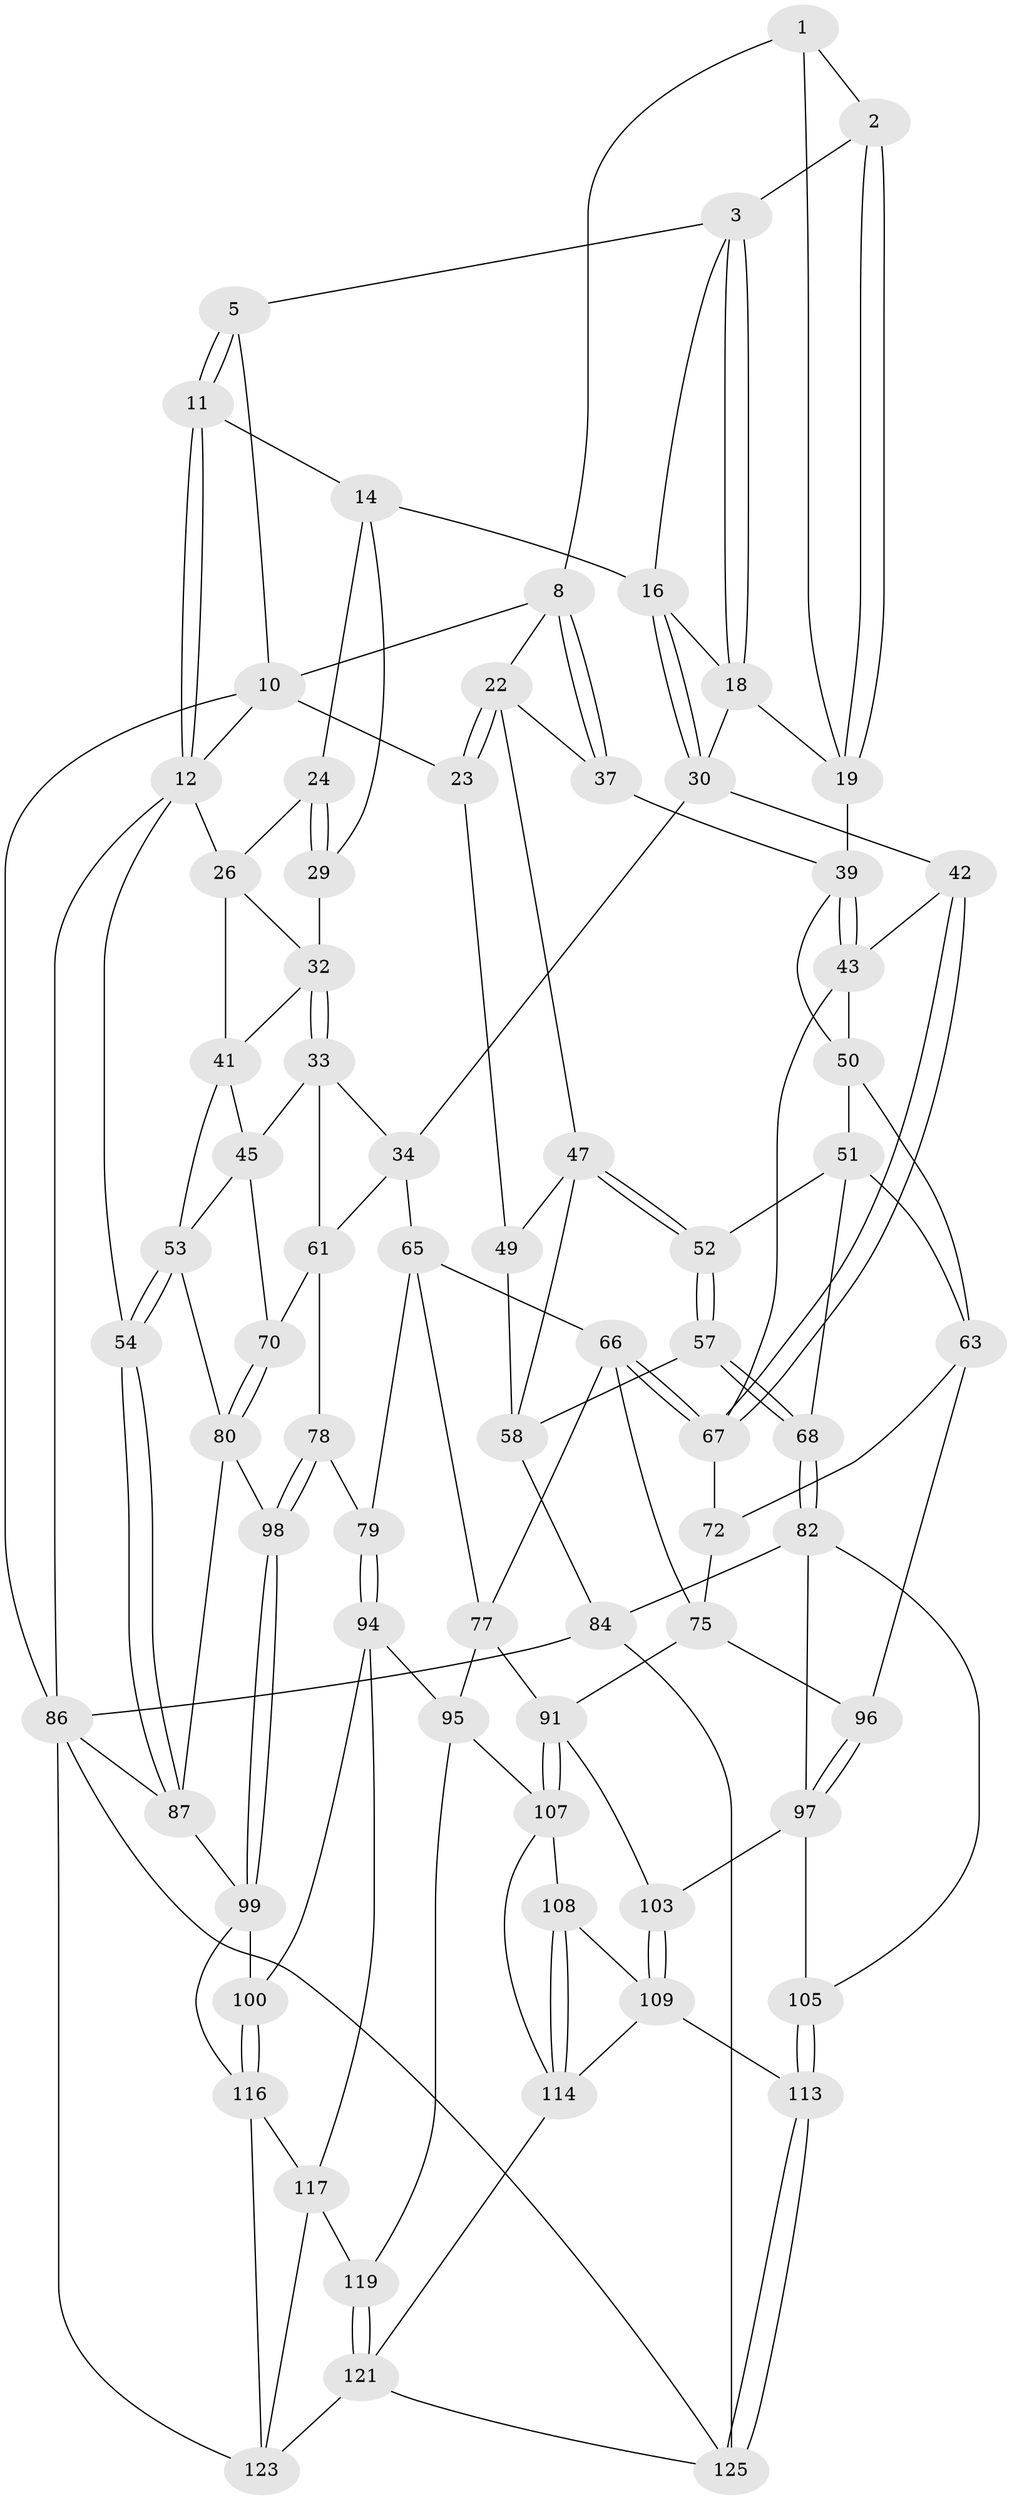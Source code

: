 // original degree distribution, {3: 0.015873015873015872, 4: 0.21428571428571427, 5: 0.5714285714285714, 6: 0.1984126984126984}
// Generated by graph-tools (version 1.1) at 2025/42/03/06/25 10:42:32]
// undirected, 74 vertices, 167 edges
graph export_dot {
graph [start="1"]
  node [color=gray90,style=filled];
  1 [pos="+0.20793946527258067+0",super="+7"];
  2 [pos="+0.3818571477847979+0.07887634655816675"];
  3 [pos="+0.38654676484804645+0.07718427731491079",super="+4"];
  5 [pos="+0.6514282836310964+0",super="+6"];
  8 [pos="+0.1749507201342272+0.2150545336433643",super="+9"];
  10 [pos="+0+0",super="+13"];
  11 [pos="+0.7278928935875772+0"];
  12 [pos="+1+0",super="+28"];
  14 [pos="+0.7692702511279751+0",super="+15"];
  16 [pos="+0.6552363234274127+0.17557252914428464",super="+17"];
  18 [pos="+0.5368030208467491+0.1084692594678268",super="+20"];
  19 [pos="+0.3771176052575211+0.16234547614100317",super="+21"];
  22 [pos="+0.013920211300688573+0.18630589977214448",super="+38"];
  23 [pos="+0+0.032405680100754154"];
  24 [pos="+0.8057459392153505+0.03319608858574012",super="+25"];
  26 [pos="+0.9088593634105385+0.14044816415859646",super="+27"];
  29 [pos="+0.720138708665722+0.24854909221270902",super="+31"];
  30 [pos="+0.5089061467347736+0.28376744591542685",super="+35"];
  32 [pos="+0.7462636326241833+0.33468265209310794",super="+36"];
  33 [pos="+0.7442385482868535+0.338380911775034",super="+46"];
  34 [pos="+0.5740376926840498+0.3643519706789188",super="+62"];
  37 [pos="+0.16241547246603202+0.2787732315690462"];
  39 [pos="+0.24996064037264415+0.3104035566581945",super="+40"];
  41 [pos="+0.9352661517215566+0.31585174092432683",super="+44"];
  42 [pos="+0.509105056238281+0.36890074919605836"];
  43 [pos="+0.4261339523459908+0.412244708087868",super="+55"];
  45 [pos="+0.8632729656517726+0.43687429160572033",super="+60"];
  47 [pos="+0.058153385796141085+0.3541920585696383",super="+48"];
  49 [pos="+0+0.3656498678836075"];
  50 [pos="+0.2257853428454166+0.418979213564794",super="+56"];
  51 [pos="+0.19444562233654283+0.4571349274691197",super="+64"];
  52 [pos="+0.1213054268542205+0.46918015393712154"];
  53 [pos="+1+0.5029619040168686",super="+59"];
  54 [pos="+1+0.510059582946795"];
  57 [pos="+0.08435141429637989+0.5551633570912521"];
  58 [pos="+0.054481193174426554+0.5477007846136572",super="+81"];
  61 [pos="+0.7515852797857114+0.582357911342917",super="+71"];
  63 [pos="+0.2369856545175593+0.633459692606364",super="+73"];
  65 [pos="+0.567296818847647+0.5658089069947263",super="+76"];
  66 [pos="+0.5251936022348701+0.5560970520941083",super="+74"];
  67 [pos="+0.5238399442712676+0.5528870866990727",super="+69"];
  68 [pos="+0.11173829322856142+0.5826559188860349"];
  70 [pos="+0.7913369118172632+0.6123395326217218"];
  72 [pos="+0.4045503328672535+0.5185914622229828"];
  75 [pos="+0.4493041860387944+0.6367775819680864",super="+93"];
  77 [pos="+0.5963197259696645+0.6512681601932099",super="+90"];
  78 [pos="+0.7452672362146391+0.6250690609761989"];
  79 [pos="+0.7207128698122497+0.6379556009835391"];
  80 [pos="+0.919691685556208+0.6884781081775951",super="+89"];
  82 [pos="+0.02892485962495259+0.7213398649687098",super="+83"];
  84 [pos="+0+0.8048935242994103",super="+85"];
  86 [pos="+0+1",super="+102"];
  87 [pos="+1+0.817757485231839",super="+88"];
  91 [pos="+0.49788505056949933+0.7762614181299965",super="+92"];
  94 [pos="+0.6272258712960804+0.8372920945170517",super="+101"];
  95 [pos="+0.5556360074356349+0.8133908937668665",super="+110"];
  96 [pos="+0.2612371443299514+0.6789118083340162"];
  97 [pos="+0.2567604080845152+0.688889697277575",super="+104"];
  98 [pos="+0.7977512313348386+0.7787409970917476"];
  99 [pos="+0.7963054425829035+0.8157107926319911",super="+106"];
  100 [pos="+0.7340961539577905+0.8552227764275525"];
  103 [pos="+0.32971525947495134+0.8435402103057335"];
  105 [pos="+0.15700602548274978+0.8853260872111937"];
  107 [pos="+0.4173176550198943+0.8831858376196671",super="+111"];
  108 [pos="+0.38950434299437103+0.8804714170233051"];
  109 [pos="+0.3537289364113522+0.8765807013539759",super="+112"];
  113 [pos="+0.17289894446898574+0.9468572206658331"];
  114 [pos="+0.37698338937628795+0.9973041941581752",super="+115"];
  116 [pos="+0.818561099035662+1",super="+120"];
  117 [pos="+0.63178180649904+0.9132159720583477",super="+118"];
  119 [pos="+0.5105215351199077+0.9576481479665514"];
  121 [pos="+0.4770140138535775+1",super="+122"];
  123 [pos="+0.5187527819986464+1",super="+124"];
  125 [pos="+0.16915870399412514+1",super="+126"];
  1 -- 2;
  1 -- 8;
  1 -- 19;
  2 -- 3;
  2 -- 19;
  2 -- 19;
  3 -- 18;
  3 -- 18;
  3 -- 5;
  3 -- 16;
  5 -- 11;
  5 -- 11;
  5 -- 10;
  8 -- 37;
  8 -- 37;
  8 -- 10;
  8 -- 22;
  10 -- 12;
  10 -- 86;
  10 -- 23;
  11 -- 12;
  11 -- 12;
  11 -- 14;
  12 -- 26;
  12 -- 54;
  12 -- 86;
  14 -- 24;
  14 -- 16;
  14 -- 29;
  16 -- 30;
  16 -- 30;
  16 -- 18;
  18 -- 19;
  18 -- 30;
  19 -- 39;
  22 -- 23;
  22 -- 23;
  22 -- 37;
  22 -- 47;
  23 -- 49;
  24 -- 29 [weight=2];
  24 -- 29;
  24 -- 26;
  26 -- 41;
  26 -- 32;
  29 -- 32;
  30 -- 34;
  30 -- 42;
  32 -- 33;
  32 -- 33;
  32 -- 41;
  33 -- 34;
  33 -- 61;
  33 -- 45;
  34 -- 65;
  34 -- 61;
  37 -- 39;
  39 -- 43;
  39 -- 43;
  39 -- 50;
  41 -- 45;
  41 -- 53;
  42 -- 43;
  42 -- 67;
  42 -- 67;
  43 -- 67;
  43 -- 50;
  45 -- 53;
  45 -- 70;
  47 -- 52;
  47 -- 52;
  47 -- 49;
  47 -- 58;
  49 -- 58;
  50 -- 51;
  50 -- 63;
  51 -- 52;
  51 -- 68;
  51 -- 63;
  52 -- 57;
  52 -- 57;
  53 -- 54;
  53 -- 54;
  53 -- 80;
  54 -- 87;
  54 -- 87;
  57 -- 58;
  57 -- 68;
  57 -- 68;
  58 -- 84;
  61 -- 78;
  61 -- 70;
  63 -- 72;
  63 -- 96;
  65 -- 66;
  65 -- 77;
  65 -- 79;
  66 -- 67;
  66 -- 67;
  66 -- 75;
  66 -- 77;
  67 -- 72;
  68 -- 82;
  68 -- 82;
  70 -- 80;
  70 -- 80;
  72 -- 75;
  75 -- 96;
  75 -- 91;
  77 -- 91;
  77 -- 95;
  78 -- 79;
  78 -- 98;
  78 -- 98;
  79 -- 94;
  79 -- 94;
  80 -- 98;
  80 -- 87;
  82 -- 97;
  82 -- 105;
  82 -- 84;
  84 -- 125;
  84 -- 86;
  86 -- 125;
  86 -- 123;
  86 -- 87;
  87 -- 99;
  91 -- 107;
  91 -- 107;
  91 -- 103;
  94 -- 95;
  94 -- 100;
  94 -- 117;
  95 -- 107;
  95 -- 119;
  96 -- 97;
  96 -- 97;
  97 -- 105;
  97 -- 103;
  98 -- 99;
  98 -- 99;
  99 -- 100;
  99 -- 116;
  100 -- 116;
  100 -- 116;
  103 -- 109;
  103 -- 109;
  105 -- 113;
  105 -- 113;
  107 -- 108;
  107 -- 114;
  108 -- 109;
  108 -- 114;
  108 -- 114;
  109 -- 113;
  109 -- 114;
  113 -- 125;
  113 -- 125;
  114 -- 121;
  116 -- 123;
  116 -- 117;
  117 -- 123;
  117 -- 119;
  119 -- 121;
  119 -- 121;
  121 -- 123;
  121 -- 125;
}
